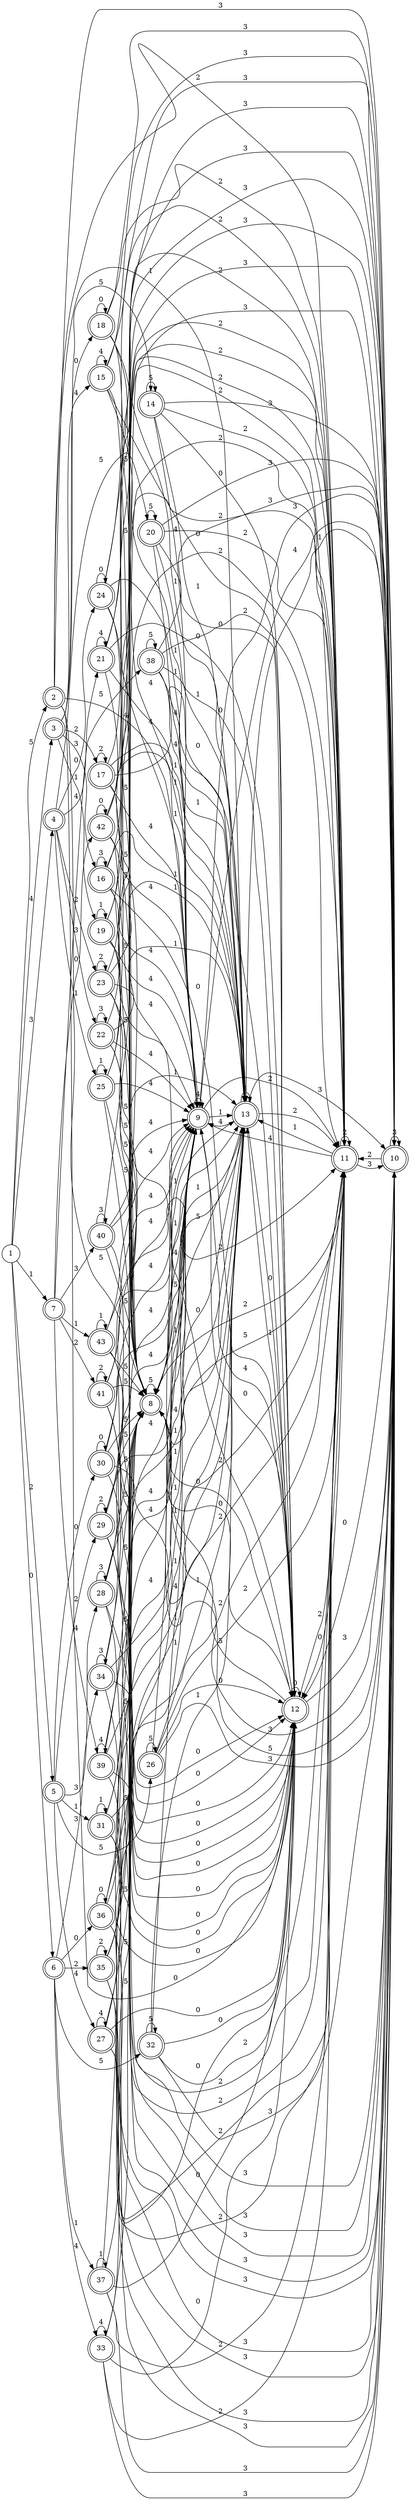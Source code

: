 digraph "graph" {
	rankdir=LR size=105
	node [shape=doublecircle]
	2
	3
	4
	5
	6
	7
	8
	9
	10
	11
	12
	13
	14
	15
	16
	17
	18
	19
	20
	21
	22
	23
	24
	25
	26
	27
	28
	29
	30
	31
	32
	33
	34
	35
	36
	37
	38
	39
	40
	41
	42
	43
	node [shape=circle]
	1 -> 2 [label=5]
	1 -> 3 [label=4]
	1 -> 4 [label=3]
	1 -> 5 [label=2]
	1 -> 6 [label=0]
	1 -> 7 [label=1]
	2 -> 8 [label=5]
	2 -> 9 [label=4]
	2 -> 10 [label=3]
	2 -> 11 [label=2]
	2 -> 12 [label=0]
	2 -> 13 [label=1]
	3 -> 14 [label=5]
	3 -> 15 [label=4]
	3 -> 16 [label=3]
	3 -> 17 [label=2]
	3 -> 18 [label=0]
	3 -> 19 [label=1]
	4 -> 20 [label=5]
	4 -> 21 [label=4]
	4 -> 22 [label=3]
	4 -> 23 [label=2]
	4 -> 24 [label=0]
	4 -> 25 [label=1]
	5 -> 26 [label=5]
	5 -> 27 [label=4]
	5 -> 28 [label=3]
	5 -> 29 [label=2]
	5 -> 30 [label=0]
	5 -> 31 [label=1]
	6 -> 32 [label=5]
	6 -> 33 [label=4]
	6 -> 34 [label=3]
	6 -> 35 [label=2]
	6 -> 36 [label=0]
	6 -> 37 [label=1]
	7 -> 38 [label=5]
	7 -> 39 [label=4]
	7 -> 40 [label=3]
	7 -> 41 [label=2]
	7 -> 42 [label=0]
	7 -> 43 [label=1]
	8 -> 8 [label=5]
	8 -> 9 [label=4]
	8 -> 10 [label=3]
	8 -> 11 [label=2]
	8 -> 12 [label=0]
	8 -> 13 [label=1]
	9 -> 8 [label=5]
	9 -> 9 [label=4]
	9 -> 10 [label=3]
	9 -> 11 [label=2]
	9 -> 12 [label=0]
	9 -> 13 [label=1]
	10 -> 8 [label=5]
	10 -> 9 [label=4]
	10 -> 10 [label=3]
	10 -> 11 [label=2]
	10 -> 12 [label=0]
	10 -> 13 [label=1]
	11 -> 8 [label=5]
	11 -> 9 [label=4]
	11 -> 10 [label=3]
	11 -> 11 [label=2]
	11 -> 12 [label=0]
	11 -> 13 [label=1]
	12 -> 8 [label=5]
	12 -> 9 [label=4]
	12 -> 10 [label=3]
	12 -> 11 [label=2]
	12 -> 12 [label=0]
	12 -> 13 [label=1]
	13 -> 8 [label=5]
	13 -> 9 [label=4]
	13 -> 10 [label=3]
	13 -> 11 [label=2]
	13 -> 12 [label=0]
	13 -> 13 [label=1]
	14 -> 14 [label=5]
	14 -> 9 [label=4]
	14 -> 10 [label=3]
	14 -> 11 [label=2]
	14 -> 12 [label=0]
	14 -> 13 [label=1]
	15 -> 8 [label=5]
	15 -> 15 [label=4]
	15 -> 10 [label=3]
	15 -> 11 [label=2]
	15 -> 12 [label=0]
	15 -> 13 [label=1]
	16 -> 8 [label=5]
	16 -> 9 [label=4]
	16 -> 16 [label=3]
	16 -> 11 [label=2]
	16 -> 12 [label=0]
	16 -> 13 [label=1]
	17 -> 8 [label=5]
	17 -> 9 [label=4]
	17 -> 10 [label=3]
	17 -> 17 [label=2]
	17 -> 12 [label=0]
	17 -> 13 [label=1]
	18 -> 8 [label=5]
	18 -> 9 [label=4]
	18 -> 10 [label=3]
	18 -> 11 [label=2]
	18 -> 18 [label=0]
	18 -> 13 [label=1]
	19 -> 8 [label=5]
	19 -> 9 [label=4]
	19 -> 10 [label=3]
	19 -> 11 [label=2]
	19 -> 12 [label=0]
	19 -> 19 [label=1]
	20 -> 20 [label=5]
	20 -> 9 [label=4]
	20 -> 10 [label=3]
	20 -> 11 [label=2]
	20 -> 12 [label=0]
	20 -> 13 [label=1]
	21 -> 8 [label=5]
	21 -> 21 [label=4]
	21 -> 10 [label=3]
	21 -> 11 [label=2]
	21 -> 12 [label=0]
	21 -> 13 [label=1]
	22 -> 8 [label=5]
	22 -> 9 [label=4]
	22 -> 22 [label=3]
	22 -> 11 [label=2]
	22 -> 12 [label=0]
	22 -> 13 [label=1]
	23 -> 8 [label=5]
	23 -> 9 [label=4]
	23 -> 10 [label=3]
	23 -> 23 [label=2]
	23 -> 12 [label=0]
	23 -> 13 [label=1]
	24 -> 8 [label=5]
	24 -> 9 [label=4]
	24 -> 10 [label=3]
	24 -> 11 [label=2]
	24 -> 24 [label=0]
	24 -> 13 [label=1]
	25 -> 8 [label=5]
	25 -> 9 [label=4]
	25 -> 10 [label=3]
	25 -> 11 [label=2]
	25 -> 12 [label=0]
	25 -> 25 [label=1]
	26 -> 26 [label=5]
	26 -> 9 [label=4]
	26 -> 10 [label=3]
	26 -> 11 [label=2]
	26 -> 12 [label=0]
	26 -> 13 [label=1]
	27 -> 8 [label=5]
	27 -> 27 [label=4]
	27 -> 10 [label=3]
	27 -> 11 [label=2]
	27 -> 12 [label=0]
	27 -> 13 [label=1]
	28 -> 8 [label=5]
	28 -> 9 [label=4]
	28 -> 28 [label=3]
	28 -> 11 [label=2]
	28 -> 12 [label=0]
	28 -> 13 [label=1]
	29 -> 8 [label=5]
	29 -> 9 [label=4]
	29 -> 10 [label=3]
	29 -> 29 [label=2]
	29 -> 12 [label=0]
	29 -> 13 [label=1]
	30 -> 8 [label=5]
	30 -> 9 [label=4]
	30 -> 10 [label=3]
	30 -> 11 [label=2]
	30 -> 30 [label=0]
	30 -> 13 [label=1]
	31 -> 8 [label=5]
	31 -> 9 [label=4]
	31 -> 10 [label=3]
	31 -> 11 [label=2]
	31 -> 12 [label=0]
	31 -> 31 [label=1]
	32 -> 32 [label=5]
	32 -> 9 [label=4]
	32 -> 10 [label=3]
	32 -> 11 [label=2]
	32 -> 12 [label=0]
	32 -> 13 [label=1]
	33 -> 8 [label=5]
	33 -> 33 [label=4]
	33 -> 10 [label=3]
	33 -> 11 [label=2]
	33 -> 12 [label=0]
	33 -> 13 [label=1]
	34 -> 8 [label=5]
	34 -> 9 [label=4]
	34 -> 34 [label=3]
	34 -> 11 [label=2]
	34 -> 12 [label=0]
	34 -> 13 [label=1]
	35 -> 8 [label=5]
	35 -> 9 [label=4]
	35 -> 10 [label=3]
	35 -> 35 [label=2]
	35 -> 12 [label=0]
	35 -> 13 [label=1]
	36 -> 8 [label=5]
	36 -> 9 [label=4]
	36 -> 10 [label=3]
	36 -> 11 [label=2]
	36 -> 36 [label=0]
	36 -> 13 [label=1]
	37 -> 8 [label=5]
	37 -> 9 [label=4]
	37 -> 10 [label=3]
	37 -> 11 [label=2]
	37 -> 12 [label=0]
	37 -> 37 [label=1]
	38 -> 38 [label=5]
	38 -> 9 [label=4]
	38 -> 10 [label=3]
	38 -> 11 [label=2]
	38 -> 12 [label=0]
	38 -> 13 [label=1]
	39 -> 8 [label=5]
	39 -> 39 [label=4]
	39 -> 10 [label=3]
	39 -> 11 [label=2]
	39 -> 12 [label=0]
	39 -> 13 [label=1]
	40 -> 8 [label=5]
	40 -> 9 [label=4]
	40 -> 40 [label=3]
	40 -> 11 [label=2]
	40 -> 12 [label=0]
	40 -> 13 [label=1]
	41 -> 8 [label=5]
	41 -> 9 [label=4]
	41 -> 10 [label=3]
	41 -> 41 [label=2]
	41 -> 12 [label=0]
	41 -> 13 [label=1]
	42 -> 8 [label=5]
	42 -> 9 [label=4]
	42 -> 10 [label=3]
	42 -> 11 [label=2]
	42 -> 42 [label=0]
	42 -> 13 [label=1]
	43 -> 8 [label=5]
	43 -> 9 [label=4]
	43 -> 10 [label=3]
	43 -> 11 [label=2]
	43 -> 12 [label=0]
	43 -> 43 [label=1]
}
